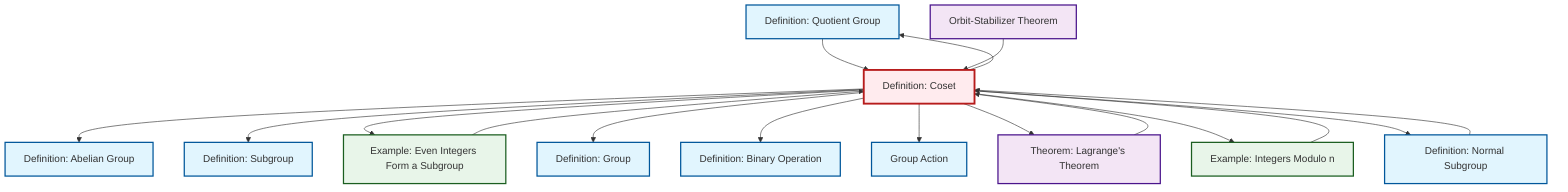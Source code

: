 graph TD
    classDef definition fill:#e1f5fe,stroke:#01579b,stroke-width:2px
    classDef theorem fill:#f3e5f5,stroke:#4a148c,stroke-width:2px
    classDef axiom fill:#fff3e0,stroke:#e65100,stroke-width:2px
    classDef example fill:#e8f5e9,stroke:#1b5e20,stroke-width:2px
    classDef current fill:#ffebee,stroke:#b71c1c,stroke-width:3px
    def-abelian-group["Definition: Abelian Group"]:::definition
    def-quotient-group["Definition: Quotient Group"]:::definition
    ex-quotient-integers-mod-n["Example: Integers Modulo n"]:::example
    thm-lagrange["Theorem: Lagrange's Theorem"]:::theorem
    def-coset["Definition: Coset"]:::definition
    def-normal-subgroup["Definition: Normal Subgroup"]:::definition
    def-group-action["Group Action"]:::definition
    ex-even-integers-subgroup["Example: Even Integers Form a Subgroup"]:::example
    def-group["Definition: Group"]:::definition
    thm-orbit-stabilizer["Orbit-Stabilizer Theorem"]:::theorem
    def-binary-operation["Definition: Binary Operation"]:::definition
    def-subgroup["Definition: Subgroup"]:::definition
    def-coset --> def-quotient-group
    def-coset --> def-abelian-group
    def-coset --> def-subgroup
    def-quotient-group --> def-coset
    thm-lagrange --> def-coset
    def-coset --> ex-even-integers-subgroup
    thm-orbit-stabilizer --> def-coset
    def-coset --> def-group
    def-coset --> def-binary-operation
    ex-quotient-integers-mod-n --> def-coset
    def-normal-subgroup --> def-coset
    def-coset --> def-group-action
    ex-even-integers-subgroup --> def-coset
    def-coset --> thm-lagrange
    def-coset --> ex-quotient-integers-mod-n
    def-coset --> def-normal-subgroup
    class def-coset current